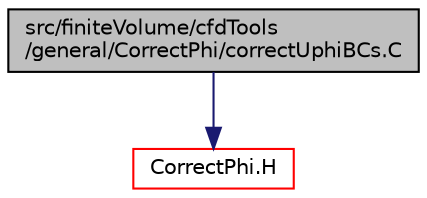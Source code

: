 digraph "src/finiteVolume/cfdTools/general/CorrectPhi/correctUphiBCs.C"
{
  bgcolor="transparent";
  edge [fontname="Helvetica",fontsize="10",labelfontname="Helvetica",labelfontsize="10"];
  node [fontname="Helvetica",fontsize="10",shape=record];
  Node1 [label="src/finiteVolume/cfdTools\l/general/CorrectPhi/correctUphiBCs.C",height=0.2,width=0.4,color="black", fillcolor="grey75", style="filled", fontcolor="black"];
  Node1 -> Node2 [color="midnightblue",fontsize="10",style="solid",fontname="Helvetica"];
  Node2 [label="CorrectPhi.H",height=0.2,width=0.4,color="red",URL="$a05192.html"];
}

